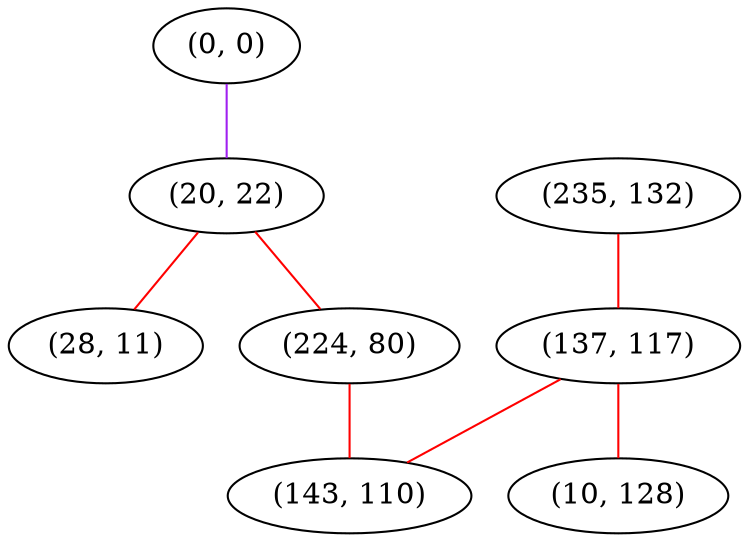 graph "" {
"(0, 0)";
"(235, 132)";
"(20, 22)";
"(28, 11)";
"(137, 117)";
"(224, 80)";
"(10, 128)";
"(143, 110)";
"(0, 0)" -- "(20, 22)"  [color=purple, key=0, weight=4];
"(235, 132)" -- "(137, 117)"  [color=red, key=0, weight=1];
"(20, 22)" -- "(224, 80)"  [color=red, key=0, weight=1];
"(20, 22)" -- "(28, 11)"  [color=red, key=0, weight=1];
"(137, 117)" -- "(10, 128)"  [color=red, key=0, weight=1];
"(137, 117)" -- "(143, 110)"  [color=red, key=0, weight=1];
"(224, 80)" -- "(143, 110)"  [color=red, key=0, weight=1];
}

